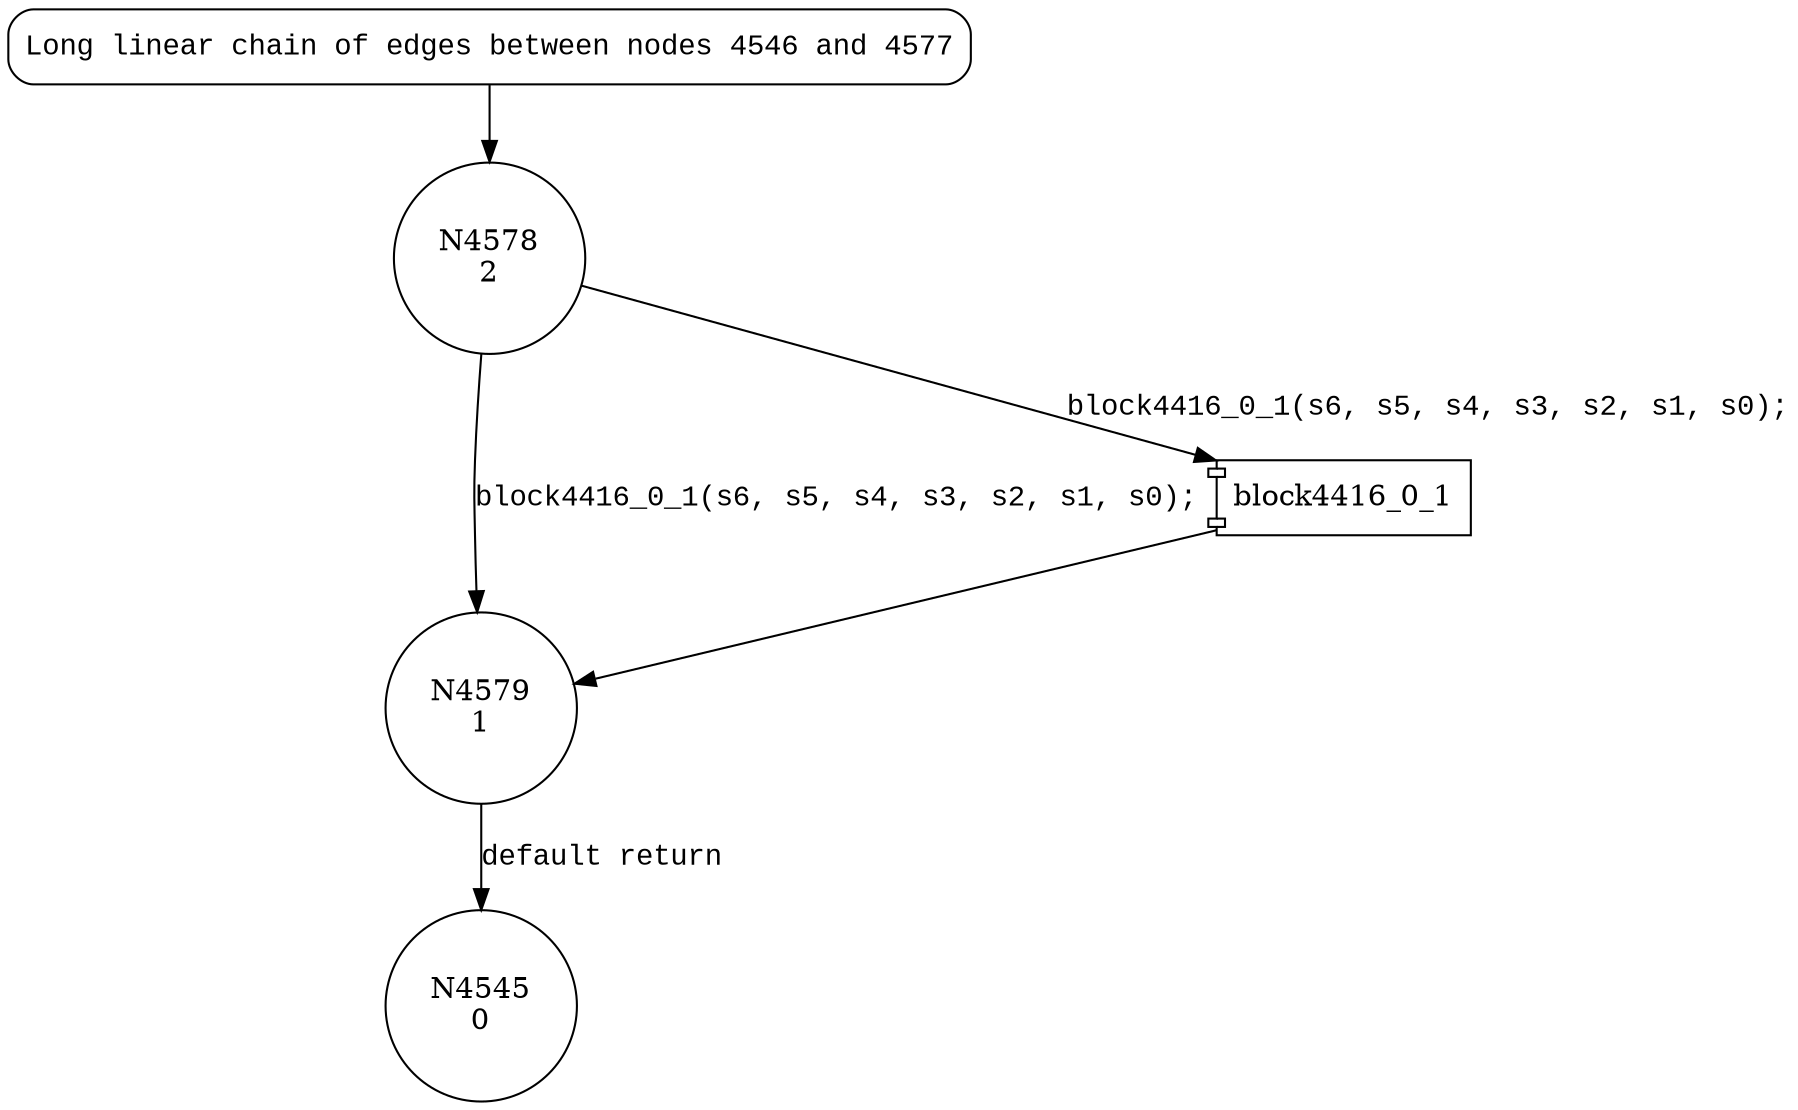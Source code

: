 digraph block4350_1 {
4578 [shape="circle" label="N4578\n2"]
4579 [shape="circle" label="N4579\n1"]
4545 [shape="circle" label="N4545\n0"]
4546 [style="filled,bold" penwidth="1" fillcolor="white" fontname="Courier New" shape="Mrecord" label="Long linear chain of edges between nodes 4546 and 4577"]
4546 -> 4578[label=""]
100281 [shape="component" label="block4416_0_1"]
4578 -> 100281 [label="block4416_0_1(s6, s5, s4, s3, s2, s1, s0);" fontname="Courier New"]
100281 -> 4579 [label="" fontname="Courier New"]
4578 -> 4579 [label="block4416_0_1(s6, s5, s4, s3, s2, s1, s0);" fontname="Courier New"]
4579 -> 4545 [label="default return" fontname="Courier New"]
}